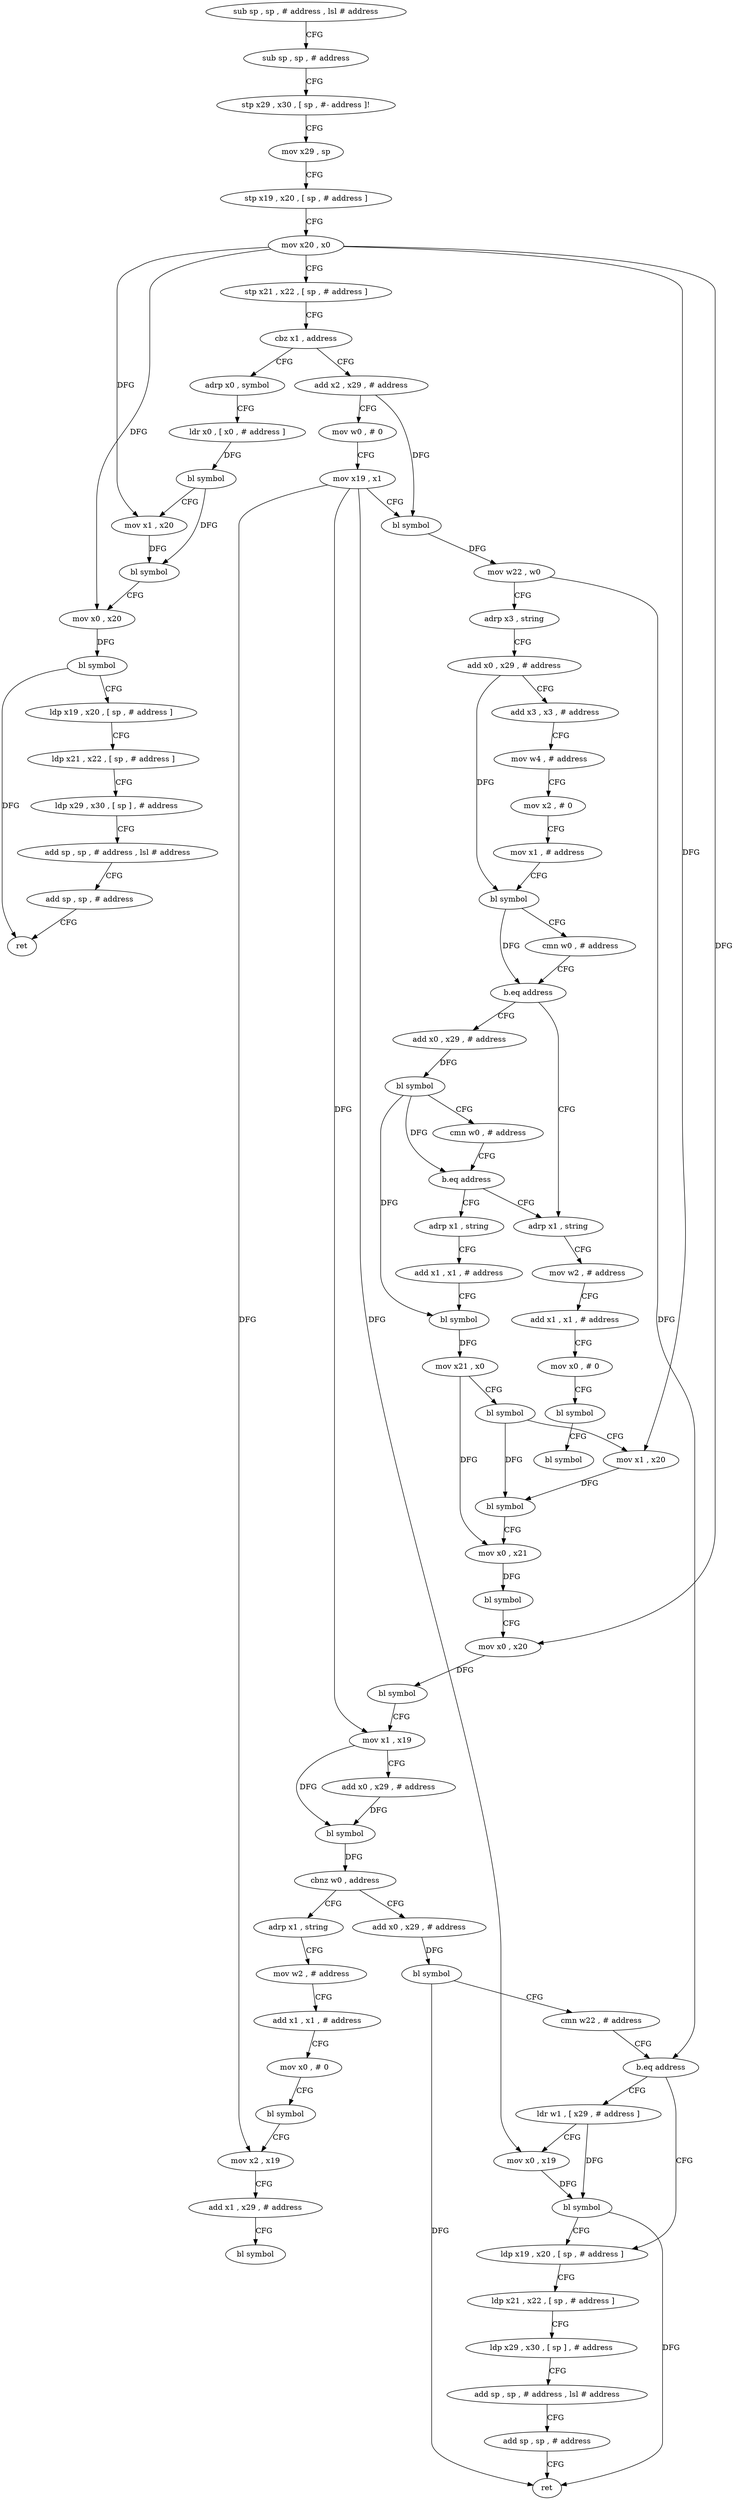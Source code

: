 digraph "func" {
"4215792" [label = "sub sp , sp , # address , lsl # address" ]
"4215796" [label = "sub sp , sp , # address" ]
"4215800" [label = "stp x29 , x30 , [ sp , #- address ]!" ]
"4215804" [label = "mov x29 , sp" ]
"4215808" [label = "stp x19 , x20 , [ sp , # address ]" ]
"4215812" [label = "mov x20 , x0" ]
"4215816" [label = "stp x21 , x22 , [ sp , # address ]" ]
"4215820" [label = "cbz x1 , address" ]
"4216008" [label = "adrp x0 , symbol" ]
"4215824" [label = "add x2 , x29 , # address" ]
"4216012" [label = "ldr x0 , [ x0 , # address ]" ]
"4216016" [label = "bl symbol" ]
"4216020" [label = "mov x1 , x20" ]
"4216024" [label = "bl symbol" ]
"4216028" [label = "mov x0 , x20" ]
"4216032" [label = "bl symbol" ]
"4216036" [label = "ldp x19 , x20 , [ sp , # address ]" ]
"4216040" [label = "ldp x21 , x22 , [ sp , # address ]" ]
"4216044" [label = "ldp x29 , x30 , [ sp ] , # address" ]
"4216048" [label = "add sp , sp , # address , lsl # address" ]
"4216052" [label = "add sp , sp , # address" ]
"4216056" [label = "ret" ]
"4215828" [label = "mov w0 , # 0" ]
"4215832" [label = "mov x19 , x1" ]
"4215836" [label = "bl symbol" ]
"4215840" [label = "mov w22 , w0" ]
"4215844" [label = "adrp x3 , string" ]
"4215848" [label = "add x0 , x29 , # address" ]
"4215852" [label = "add x3 , x3 , # address" ]
"4215856" [label = "mov w4 , # address" ]
"4215860" [label = "mov x2 , # 0" ]
"4215864" [label = "mov x1 , # address" ]
"4215868" [label = "bl symbol" ]
"4215872" [label = "cmn w0 , # address" ]
"4215876" [label = "b.eq address" ]
"4216060" [label = "adrp x1 , string" ]
"4215880" [label = "add x0 , x29 , # address" ]
"4216064" [label = "mov w2 , # address" ]
"4216068" [label = "add x1 , x1 , # address" ]
"4216072" [label = "mov x0 , # 0" ]
"4216076" [label = "bl symbol" ]
"4216080" [label = "bl symbol" ]
"4215884" [label = "bl symbol" ]
"4215888" [label = "cmn w0 , # address" ]
"4215892" [label = "b.eq address" ]
"4215896" [label = "adrp x1 , string" ]
"4215900" [label = "add x1 , x1 , # address" ]
"4215904" [label = "bl symbol" ]
"4215908" [label = "mov x21 , x0" ]
"4215912" [label = "bl symbol" ]
"4215916" [label = "mov x1 , x20" ]
"4215920" [label = "bl symbol" ]
"4215924" [label = "mov x0 , x21" ]
"4215928" [label = "bl symbol" ]
"4215932" [label = "mov x0 , x20" ]
"4215936" [label = "bl symbol" ]
"4215940" [label = "mov x1 , x19" ]
"4215944" [label = "add x0 , x29 , # address" ]
"4215948" [label = "bl symbol" ]
"4215952" [label = "cbnz w0 , address" ]
"4216084" [label = "adrp x1 , string" ]
"4215956" [label = "add x0 , x29 , # address" ]
"4216088" [label = "mov w2 , # address" ]
"4216092" [label = "add x1 , x1 , # address" ]
"4216096" [label = "mov x0 , # 0" ]
"4216100" [label = "bl symbol" ]
"4216104" [label = "mov x2 , x19" ]
"4216108" [label = "add x1 , x29 , # address" ]
"4216112" [label = "bl symbol" ]
"4215960" [label = "bl symbol" ]
"4215964" [label = "cmn w22 , # address" ]
"4215968" [label = "b.eq address" ]
"4215984" [label = "ldp x19 , x20 , [ sp , # address ]" ]
"4215972" [label = "ldr w1 , [ x29 , # address ]" ]
"4215988" [label = "ldp x21 , x22 , [ sp , # address ]" ]
"4215992" [label = "ldp x29 , x30 , [ sp ] , # address" ]
"4215996" [label = "add sp , sp , # address , lsl # address" ]
"4216000" [label = "add sp , sp , # address" ]
"4216004" [label = "ret" ]
"4215976" [label = "mov x0 , x19" ]
"4215980" [label = "bl symbol" ]
"4215792" -> "4215796" [ label = "CFG" ]
"4215796" -> "4215800" [ label = "CFG" ]
"4215800" -> "4215804" [ label = "CFG" ]
"4215804" -> "4215808" [ label = "CFG" ]
"4215808" -> "4215812" [ label = "CFG" ]
"4215812" -> "4215816" [ label = "CFG" ]
"4215812" -> "4216020" [ label = "DFG" ]
"4215812" -> "4216028" [ label = "DFG" ]
"4215812" -> "4215916" [ label = "DFG" ]
"4215812" -> "4215932" [ label = "DFG" ]
"4215816" -> "4215820" [ label = "CFG" ]
"4215820" -> "4216008" [ label = "CFG" ]
"4215820" -> "4215824" [ label = "CFG" ]
"4216008" -> "4216012" [ label = "CFG" ]
"4215824" -> "4215828" [ label = "CFG" ]
"4215824" -> "4215836" [ label = "DFG" ]
"4216012" -> "4216016" [ label = "DFG" ]
"4216016" -> "4216020" [ label = "CFG" ]
"4216016" -> "4216024" [ label = "DFG" ]
"4216020" -> "4216024" [ label = "DFG" ]
"4216024" -> "4216028" [ label = "CFG" ]
"4216028" -> "4216032" [ label = "DFG" ]
"4216032" -> "4216036" [ label = "CFG" ]
"4216032" -> "4216056" [ label = "DFG" ]
"4216036" -> "4216040" [ label = "CFG" ]
"4216040" -> "4216044" [ label = "CFG" ]
"4216044" -> "4216048" [ label = "CFG" ]
"4216048" -> "4216052" [ label = "CFG" ]
"4216052" -> "4216056" [ label = "CFG" ]
"4215828" -> "4215832" [ label = "CFG" ]
"4215832" -> "4215836" [ label = "CFG" ]
"4215832" -> "4215940" [ label = "DFG" ]
"4215832" -> "4216104" [ label = "DFG" ]
"4215832" -> "4215976" [ label = "DFG" ]
"4215836" -> "4215840" [ label = "DFG" ]
"4215840" -> "4215844" [ label = "CFG" ]
"4215840" -> "4215968" [ label = "DFG" ]
"4215844" -> "4215848" [ label = "CFG" ]
"4215848" -> "4215852" [ label = "CFG" ]
"4215848" -> "4215868" [ label = "DFG" ]
"4215852" -> "4215856" [ label = "CFG" ]
"4215856" -> "4215860" [ label = "CFG" ]
"4215860" -> "4215864" [ label = "CFG" ]
"4215864" -> "4215868" [ label = "CFG" ]
"4215868" -> "4215872" [ label = "CFG" ]
"4215868" -> "4215876" [ label = "DFG" ]
"4215872" -> "4215876" [ label = "CFG" ]
"4215876" -> "4216060" [ label = "CFG" ]
"4215876" -> "4215880" [ label = "CFG" ]
"4216060" -> "4216064" [ label = "CFG" ]
"4215880" -> "4215884" [ label = "DFG" ]
"4216064" -> "4216068" [ label = "CFG" ]
"4216068" -> "4216072" [ label = "CFG" ]
"4216072" -> "4216076" [ label = "CFG" ]
"4216076" -> "4216080" [ label = "CFG" ]
"4215884" -> "4215888" [ label = "CFG" ]
"4215884" -> "4215892" [ label = "DFG" ]
"4215884" -> "4215904" [ label = "DFG" ]
"4215888" -> "4215892" [ label = "CFG" ]
"4215892" -> "4216060" [ label = "CFG" ]
"4215892" -> "4215896" [ label = "CFG" ]
"4215896" -> "4215900" [ label = "CFG" ]
"4215900" -> "4215904" [ label = "CFG" ]
"4215904" -> "4215908" [ label = "DFG" ]
"4215908" -> "4215912" [ label = "CFG" ]
"4215908" -> "4215924" [ label = "DFG" ]
"4215912" -> "4215916" [ label = "CFG" ]
"4215912" -> "4215920" [ label = "DFG" ]
"4215916" -> "4215920" [ label = "DFG" ]
"4215920" -> "4215924" [ label = "CFG" ]
"4215924" -> "4215928" [ label = "DFG" ]
"4215928" -> "4215932" [ label = "CFG" ]
"4215932" -> "4215936" [ label = "DFG" ]
"4215936" -> "4215940" [ label = "CFG" ]
"4215940" -> "4215944" [ label = "CFG" ]
"4215940" -> "4215948" [ label = "DFG" ]
"4215944" -> "4215948" [ label = "DFG" ]
"4215948" -> "4215952" [ label = "DFG" ]
"4215952" -> "4216084" [ label = "CFG" ]
"4215952" -> "4215956" [ label = "CFG" ]
"4216084" -> "4216088" [ label = "CFG" ]
"4215956" -> "4215960" [ label = "DFG" ]
"4216088" -> "4216092" [ label = "CFG" ]
"4216092" -> "4216096" [ label = "CFG" ]
"4216096" -> "4216100" [ label = "CFG" ]
"4216100" -> "4216104" [ label = "CFG" ]
"4216104" -> "4216108" [ label = "CFG" ]
"4216108" -> "4216112" [ label = "CFG" ]
"4215960" -> "4215964" [ label = "CFG" ]
"4215960" -> "4216004" [ label = "DFG" ]
"4215964" -> "4215968" [ label = "CFG" ]
"4215968" -> "4215984" [ label = "CFG" ]
"4215968" -> "4215972" [ label = "CFG" ]
"4215984" -> "4215988" [ label = "CFG" ]
"4215972" -> "4215976" [ label = "CFG" ]
"4215972" -> "4215980" [ label = "DFG" ]
"4215988" -> "4215992" [ label = "CFG" ]
"4215992" -> "4215996" [ label = "CFG" ]
"4215996" -> "4216000" [ label = "CFG" ]
"4216000" -> "4216004" [ label = "CFG" ]
"4215976" -> "4215980" [ label = "DFG" ]
"4215980" -> "4215984" [ label = "CFG" ]
"4215980" -> "4216004" [ label = "DFG" ]
}

